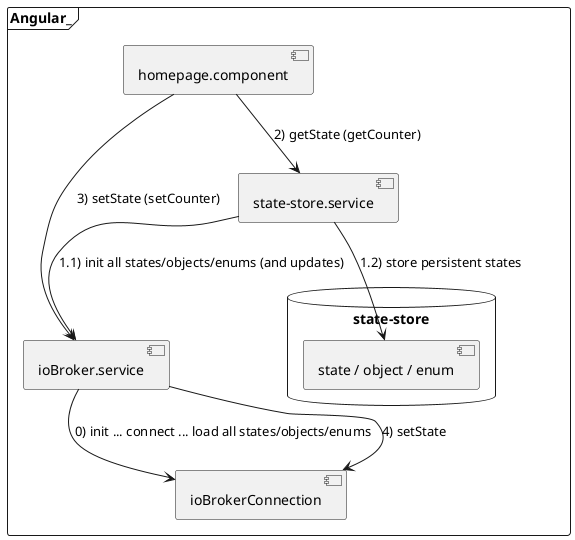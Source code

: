 @startuml

frame "Angular_" {
    [homepage.component]
    [ioBroker.service]
    [ioBrokerConnection]
    [state-store.service]
    database "state-store"{
        [state / object / enum]
    }
}


[ioBroker.service] --> [ioBrokerConnection] : 0) init ... connect ... load all states/objects/enums
[state-store.service] --> [ioBroker.service] : 1.1) init all states/objects/enums (and updates)
[state-store.service] --> [state / object / enum] : 1.2) store persistent states
[homepage.component] --> [state-store.service] : 2) getState (getCounter)
[homepage.component] --> [ioBroker.service] : 3) setState (setCounter)
[ioBroker.service] --> [ioBrokerConnection]: 4) setState

@enduml